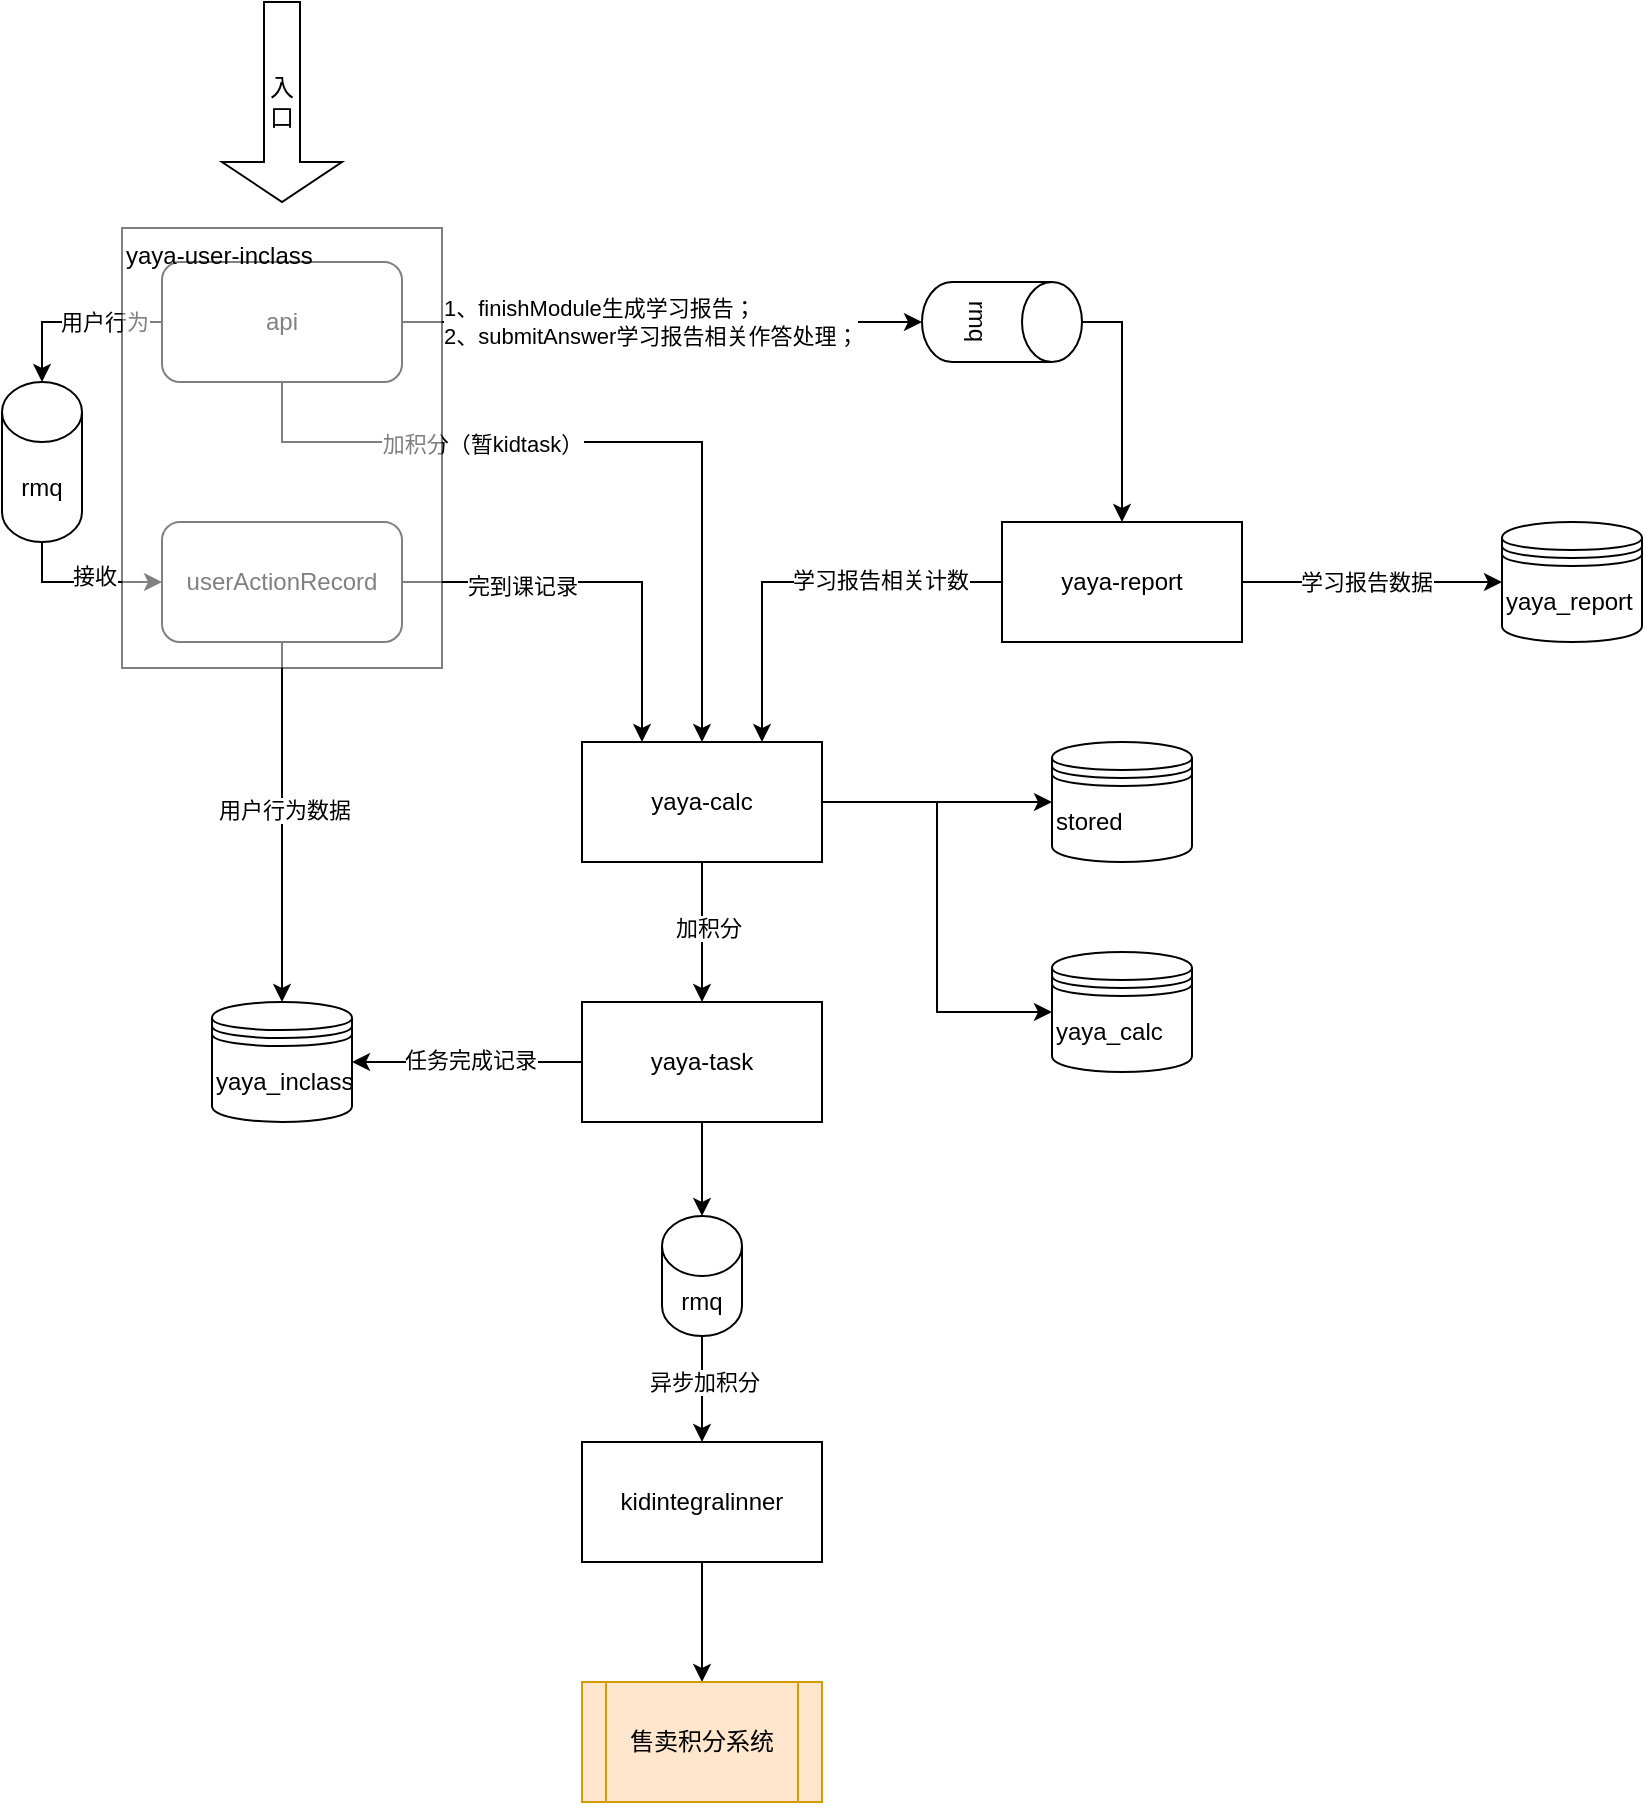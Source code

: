 <mxfile version="14.5.7" type="github">
  <diagram id="kzLsNxQjfu8ss0FPxu1B" name="Page-1">
    <mxGraphModel dx="1298" dy="808" grid="1" gridSize="10" guides="1" tooltips="1" connect="1" arrows="1" fold="1" page="1" pageScale="1" pageWidth="827" pageHeight="1169" math="0" shadow="0">
      <root>
        <mxCell id="0" />
        <mxCell id="1" parent="0" />
        <mxCell id="SMZPz0gm5xQmXVzehFdj-4" style="edgeStyle=orthogonalEdgeStyle;rounded=0;orthogonalLoop=1;jettySize=auto;html=1;entryX=0.5;entryY=0;entryDx=0;entryDy=0;entryPerimeter=0;" edge="1" parent="1" source="SMZPz0gm5xQmXVzehFdj-1" target="SMZPz0gm5xQmXVzehFdj-3">
          <mxGeometry relative="1" as="geometry" />
        </mxCell>
        <mxCell id="SMZPz0gm5xQmXVzehFdj-6" value="用户行为" style="edgeLabel;html=1;align=center;verticalAlign=middle;resizable=0;points=[];" vertex="1" connectable="0" parent="SMZPz0gm5xQmXVzehFdj-4">
          <mxGeometry x="-0.356" relative="1" as="geometry">
            <mxPoint as="offset" />
          </mxGeometry>
        </mxCell>
        <mxCell id="SMZPz0gm5xQmXVzehFdj-14" style="edgeStyle=orthogonalEdgeStyle;rounded=0;orthogonalLoop=1;jettySize=auto;html=1;" edge="1" parent="1" source="SMZPz0gm5xQmXVzehFdj-1" target="SMZPz0gm5xQmXVzehFdj-13">
          <mxGeometry relative="1" as="geometry" />
        </mxCell>
        <mxCell id="SMZPz0gm5xQmXVzehFdj-19" value="&lt;span&gt;1、finishModule生成学习报告；&lt;/span&gt;&lt;br&gt;&lt;span&gt;2、submitAnswer学习报告相关作答处理；&lt;/span&gt;" style="edgeLabel;html=1;align=left;verticalAlign=middle;resizable=0;points=[];" vertex="1" connectable="0" parent="SMZPz0gm5xQmXVzehFdj-14">
          <mxGeometry x="-0.859" relative="1" as="geometry">
            <mxPoint as="offset" />
          </mxGeometry>
        </mxCell>
        <mxCell id="SMZPz0gm5xQmXVzehFdj-26" style="edgeStyle=orthogonalEdgeStyle;rounded=0;orthogonalLoop=1;jettySize=auto;html=1;entryX=0.5;entryY=0;entryDx=0;entryDy=0;exitX=0.5;exitY=1;exitDx=0;exitDy=0;" edge="1" parent="1" source="SMZPz0gm5xQmXVzehFdj-1" target="SMZPz0gm5xQmXVzehFdj-9">
          <mxGeometry relative="1" as="geometry">
            <Array as="points">
              <mxPoint x="330" y="270" />
              <mxPoint x="540" y="270" />
            </Array>
          </mxGeometry>
        </mxCell>
        <mxCell id="SMZPz0gm5xQmXVzehFdj-27" value="加积分（暂kidtask）" style="edgeLabel;html=1;align=center;verticalAlign=middle;resizable=0;points=[];" vertex="1" connectable="0" parent="SMZPz0gm5xQmXVzehFdj-26">
          <mxGeometry x="-0.335" y="-1" relative="1" as="geometry">
            <mxPoint as="offset" />
          </mxGeometry>
        </mxCell>
        <mxCell id="SMZPz0gm5xQmXVzehFdj-1" value="api" style="rounded=1;whiteSpace=wrap;html=1;" vertex="1" parent="1">
          <mxGeometry x="270" y="180" width="120" height="60" as="geometry" />
        </mxCell>
        <mxCell id="SMZPz0gm5xQmXVzehFdj-28" style="edgeStyle=orthogonalEdgeStyle;rounded=0;orthogonalLoop=1;jettySize=auto;html=1;entryX=0.25;entryY=0;entryDx=0;entryDy=0;" edge="1" parent="1" source="SMZPz0gm5xQmXVzehFdj-2" target="SMZPz0gm5xQmXVzehFdj-9">
          <mxGeometry relative="1" as="geometry" />
        </mxCell>
        <mxCell id="SMZPz0gm5xQmXVzehFdj-29" value="完到课记录" style="edgeLabel;html=1;align=center;verticalAlign=middle;resizable=0;points=[];" vertex="1" connectable="0" parent="SMZPz0gm5xQmXVzehFdj-28">
          <mxGeometry x="-0.4" y="-2" relative="1" as="geometry">
            <mxPoint as="offset" />
          </mxGeometry>
        </mxCell>
        <mxCell id="SMZPz0gm5xQmXVzehFdj-47" style="edgeStyle=orthogonalEdgeStyle;rounded=0;orthogonalLoop=1;jettySize=auto;html=1;entryX=0.5;entryY=0;entryDx=0;entryDy=0;" edge="1" parent="1" source="SMZPz0gm5xQmXVzehFdj-2" target="SMZPz0gm5xQmXVzehFdj-45">
          <mxGeometry relative="1" as="geometry" />
        </mxCell>
        <mxCell id="SMZPz0gm5xQmXVzehFdj-48" value="用户行为数据" style="edgeLabel;html=1;align=center;verticalAlign=middle;resizable=0;points=[];" vertex="1" connectable="0" parent="SMZPz0gm5xQmXVzehFdj-47">
          <mxGeometry x="-0.067" y="1" relative="1" as="geometry">
            <mxPoint as="offset" />
          </mxGeometry>
        </mxCell>
        <mxCell id="SMZPz0gm5xQmXVzehFdj-2" value="userActionRecord" style="rounded=1;whiteSpace=wrap;html=1;" vertex="1" parent="1">
          <mxGeometry x="270" y="310" width="120" height="60" as="geometry" />
        </mxCell>
        <mxCell id="SMZPz0gm5xQmXVzehFdj-5" style="edgeStyle=orthogonalEdgeStyle;rounded=0;orthogonalLoop=1;jettySize=auto;html=1;entryX=0;entryY=0.5;entryDx=0;entryDy=0;exitX=0.5;exitY=1;exitDx=0;exitDy=0;exitPerimeter=0;" edge="1" parent="1" source="SMZPz0gm5xQmXVzehFdj-3" target="SMZPz0gm5xQmXVzehFdj-2">
          <mxGeometry relative="1" as="geometry" />
        </mxCell>
        <mxCell id="SMZPz0gm5xQmXVzehFdj-7" value="接收" style="edgeLabel;html=1;align=center;verticalAlign=middle;resizable=0;points=[];" vertex="1" connectable="0" parent="SMZPz0gm5xQmXVzehFdj-5">
          <mxGeometry x="0.15" y="3" relative="1" as="geometry">
            <mxPoint as="offset" />
          </mxGeometry>
        </mxCell>
        <mxCell id="SMZPz0gm5xQmXVzehFdj-3" value="rmq" style="shape=cylinder3;whiteSpace=wrap;html=1;boundedLbl=1;backgroundOutline=1;size=15;" vertex="1" parent="1">
          <mxGeometry x="190" y="240" width="40" height="80" as="geometry" />
        </mxCell>
        <mxCell id="SMZPz0gm5xQmXVzehFdj-22" style="edgeStyle=orthogonalEdgeStyle;rounded=0;orthogonalLoop=1;jettySize=auto;html=1;exitX=1;exitY=0.5;exitDx=0;exitDy=0;entryX=0;entryY=0.5;entryDx=0;entryDy=0;" edge="1" parent="1" source="SMZPz0gm5xQmXVzehFdj-8" target="SMZPz0gm5xQmXVzehFdj-21">
          <mxGeometry relative="1" as="geometry" />
        </mxCell>
        <mxCell id="SMZPz0gm5xQmXVzehFdj-23" value="学习报告数据" style="edgeLabel;html=1;align=center;verticalAlign=middle;resizable=0;points=[];" vertex="1" connectable="0" parent="SMZPz0gm5xQmXVzehFdj-22">
          <mxGeometry x="-0.054" relative="1" as="geometry">
            <mxPoint as="offset" />
          </mxGeometry>
        </mxCell>
        <mxCell id="SMZPz0gm5xQmXVzehFdj-24" style="edgeStyle=orthogonalEdgeStyle;rounded=0;orthogonalLoop=1;jettySize=auto;html=1;entryX=0.75;entryY=0;entryDx=0;entryDy=0;" edge="1" parent="1" source="SMZPz0gm5xQmXVzehFdj-8" target="SMZPz0gm5xQmXVzehFdj-9">
          <mxGeometry relative="1" as="geometry" />
        </mxCell>
        <mxCell id="SMZPz0gm5xQmXVzehFdj-30" value="学习报告相关计数" style="edgeLabel;html=1;align=center;verticalAlign=middle;resizable=0;points=[];" vertex="1" connectable="0" parent="SMZPz0gm5xQmXVzehFdj-24">
          <mxGeometry x="-0.392" y="-1" relative="1" as="geometry">
            <mxPoint as="offset" />
          </mxGeometry>
        </mxCell>
        <mxCell id="SMZPz0gm5xQmXVzehFdj-8" value="yaya-report" style="rounded=0;whiteSpace=wrap;html=1;" vertex="1" parent="1">
          <mxGeometry x="690" y="310" width="120" height="60" as="geometry" />
        </mxCell>
        <mxCell id="SMZPz0gm5xQmXVzehFdj-32" style="edgeStyle=orthogonalEdgeStyle;rounded=0;orthogonalLoop=1;jettySize=auto;html=1;entryX=0.5;entryY=0;entryDx=0;entryDy=0;" edge="1" parent="1" source="SMZPz0gm5xQmXVzehFdj-9" target="SMZPz0gm5xQmXVzehFdj-31">
          <mxGeometry relative="1" as="geometry" />
        </mxCell>
        <mxCell id="SMZPz0gm5xQmXVzehFdj-33" value="加积分" style="edgeLabel;html=1;align=center;verticalAlign=middle;resizable=0;points=[];" vertex="1" connectable="0" parent="SMZPz0gm5xQmXVzehFdj-32">
          <mxGeometry x="-0.057" y="3" relative="1" as="geometry">
            <mxPoint as="offset" />
          </mxGeometry>
        </mxCell>
        <mxCell id="SMZPz0gm5xQmXVzehFdj-42" style="edgeStyle=orthogonalEdgeStyle;rounded=0;orthogonalLoop=1;jettySize=auto;html=1;entryX=0;entryY=0.5;entryDx=0;entryDy=0;" edge="1" parent="1" source="SMZPz0gm5xQmXVzehFdj-9" target="SMZPz0gm5xQmXVzehFdj-41">
          <mxGeometry relative="1" as="geometry" />
        </mxCell>
        <mxCell id="SMZPz0gm5xQmXVzehFdj-44" style="edgeStyle=orthogonalEdgeStyle;rounded=0;orthogonalLoop=1;jettySize=auto;html=1;entryX=0;entryY=0.5;entryDx=0;entryDy=0;" edge="1" parent="1" source="SMZPz0gm5xQmXVzehFdj-9" target="SMZPz0gm5xQmXVzehFdj-43">
          <mxGeometry relative="1" as="geometry" />
        </mxCell>
        <mxCell id="SMZPz0gm5xQmXVzehFdj-9" value="yaya-calc" style="rounded=0;whiteSpace=wrap;html=1;" vertex="1" parent="1">
          <mxGeometry x="480" y="420" width="120" height="60" as="geometry" />
        </mxCell>
        <mxCell id="SMZPz0gm5xQmXVzehFdj-20" style="edgeStyle=orthogonalEdgeStyle;rounded=0;orthogonalLoop=1;jettySize=auto;html=1;entryX=0.5;entryY=0;entryDx=0;entryDy=0;exitX=0.5;exitY=0;exitDx=0;exitDy=0;exitPerimeter=0;" edge="1" parent="1" source="SMZPz0gm5xQmXVzehFdj-13" target="SMZPz0gm5xQmXVzehFdj-8">
          <mxGeometry relative="1" as="geometry" />
        </mxCell>
        <mxCell id="SMZPz0gm5xQmXVzehFdj-13" value="rmq" style="shape=cylinder3;whiteSpace=wrap;html=1;boundedLbl=1;backgroundOutline=1;size=15;rotation=90;" vertex="1" parent="1">
          <mxGeometry x="670" y="170" width="40" height="80" as="geometry" />
        </mxCell>
        <mxCell id="SMZPz0gm5xQmXVzehFdj-21" value="yaya_report" style="shape=datastore;whiteSpace=wrap;html=1;align=left;" vertex="1" parent="1">
          <mxGeometry x="940" y="310" width="70" height="60" as="geometry" />
        </mxCell>
        <mxCell id="SMZPz0gm5xQmXVzehFdj-35" style="edgeStyle=orthogonalEdgeStyle;rounded=0;orthogonalLoop=1;jettySize=auto;html=1;entryX=0.5;entryY=0;entryDx=0;entryDy=0;entryPerimeter=0;" edge="1" parent="1" source="SMZPz0gm5xQmXVzehFdj-31" target="SMZPz0gm5xQmXVzehFdj-34">
          <mxGeometry relative="1" as="geometry" />
        </mxCell>
        <mxCell id="SMZPz0gm5xQmXVzehFdj-46" style="edgeStyle=orthogonalEdgeStyle;rounded=0;orthogonalLoop=1;jettySize=auto;html=1;entryX=1;entryY=0.5;entryDx=0;entryDy=0;" edge="1" parent="1" source="SMZPz0gm5xQmXVzehFdj-31" target="SMZPz0gm5xQmXVzehFdj-45">
          <mxGeometry relative="1" as="geometry" />
        </mxCell>
        <mxCell id="SMZPz0gm5xQmXVzehFdj-49" value="任务完成记录" style="edgeLabel;html=1;align=center;verticalAlign=middle;resizable=0;points=[];" vertex="1" connectable="0" parent="SMZPz0gm5xQmXVzehFdj-46">
          <mxGeometry x="-0.026" y="-1" relative="1" as="geometry">
            <mxPoint as="offset" />
          </mxGeometry>
        </mxCell>
        <mxCell id="SMZPz0gm5xQmXVzehFdj-31" value="yaya-task" style="rounded=0;whiteSpace=wrap;html=1;align=center;" vertex="1" parent="1">
          <mxGeometry x="480" y="550" width="120" height="60" as="geometry" />
        </mxCell>
        <mxCell id="SMZPz0gm5xQmXVzehFdj-37" style="edgeStyle=orthogonalEdgeStyle;rounded=0;orthogonalLoop=1;jettySize=auto;html=1;" edge="1" parent="1" source="SMZPz0gm5xQmXVzehFdj-34" target="SMZPz0gm5xQmXVzehFdj-36">
          <mxGeometry relative="1" as="geometry" />
        </mxCell>
        <mxCell id="SMZPz0gm5xQmXVzehFdj-38" value="异步加积分" style="edgeLabel;html=1;align=center;verticalAlign=middle;resizable=0;points=[];" vertex="1" connectable="0" parent="SMZPz0gm5xQmXVzehFdj-37">
          <mxGeometry x="-0.132" y="1" relative="1" as="geometry">
            <mxPoint as="offset" />
          </mxGeometry>
        </mxCell>
        <mxCell id="SMZPz0gm5xQmXVzehFdj-34" value="rmq" style="shape=cylinder3;whiteSpace=wrap;html=1;boundedLbl=1;backgroundOutline=1;size=15;" vertex="1" parent="1">
          <mxGeometry x="520" y="657" width="40" height="60" as="geometry" />
        </mxCell>
        <mxCell id="SMZPz0gm5xQmXVzehFdj-40" style="edgeStyle=orthogonalEdgeStyle;rounded=0;orthogonalLoop=1;jettySize=auto;html=1;entryX=0.5;entryY=0;entryDx=0;entryDy=0;" edge="1" parent="1" source="SMZPz0gm5xQmXVzehFdj-36" target="SMZPz0gm5xQmXVzehFdj-39">
          <mxGeometry relative="1" as="geometry" />
        </mxCell>
        <mxCell id="SMZPz0gm5xQmXVzehFdj-36" value="kidintegralinner" style="rounded=0;whiteSpace=wrap;html=1;align=center;" vertex="1" parent="1">
          <mxGeometry x="480" y="770" width="120" height="60" as="geometry" />
        </mxCell>
        <mxCell id="SMZPz0gm5xQmXVzehFdj-39" value="售卖积分系统" style="shape=process;whiteSpace=wrap;html=1;backgroundOutline=1;align=center;fillColor=#ffe6cc;strokeColor=#d79b00;" vertex="1" parent="1">
          <mxGeometry x="480" y="890" width="120" height="60" as="geometry" />
        </mxCell>
        <mxCell id="SMZPz0gm5xQmXVzehFdj-41" value="&lt;span style=&quot;text-align: center&quot;&gt;stored&lt;/span&gt;" style="shape=datastore;whiteSpace=wrap;html=1;align=left;" vertex="1" parent="1">
          <mxGeometry x="715" y="420" width="70" height="60" as="geometry" />
        </mxCell>
        <mxCell id="SMZPz0gm5xQmXVzehFdj-43" value="&lt;span style=&quot;text-align: center&quot;&gt;yaya_calc&lt;/span&gt;" style="shape=datastore;whiteSpace=wrap;html=1;align=left;" vertex="1" parent="1">
          <mxGeometry x="715" y="525" width="70" height="60" as="geometry" />
        </mxCell>
        <mxCell id="SMZPz0gm5xQmXVzehFdj-45" value="&lt;span style=&quot;text-align: center&quot;&gt;yaya_inclass&lt;/span&gt;" style="shape=datastore;whiteSpace=wrap;html=1;align=left;" vertex="1" parent="1">
          <mxGeometry x="295" y="550" width="70" height="60" as="geometry" />
        </mxCell>
        <mxCell id="SMZPz0gm5xQmXVzehFdj-50" value="入&lt;br&gt;口" style="shape=singleArrow;direction=south;whiteSpace=wrap;html=1;align=center;" vertex="1" parent="1">
          <mxGeometry x="300" y="50" width="60" height="100" as="geometry" />
        </mxCell>
        <mxCell id="SMZPz0gm5xQmXVzehFdj-52" value="yaya-user-inclass" style="rounded=0;whiteSpace=wrap;html=1;align=left;opacity=50;verticalAlign=top;" vertex="1" parent="1">
          <mxGeometry x="250" y="163" width="160" height="220" as="geometry" />
        </mxCell>
      </root>
    </mxGraphModel>
  </diagram>
</mxfile>
